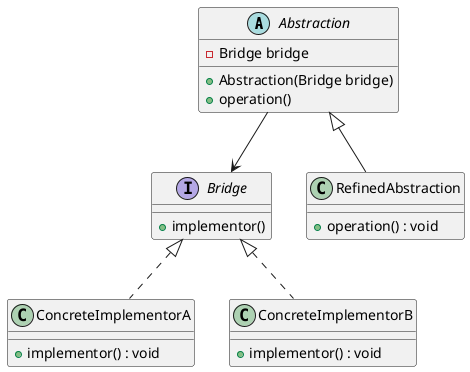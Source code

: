 @startuml


abstract class Abstraction {
    -Bridge bridge
    +Abstraction(Bridge bridge)
    +operation()
}


interface Bridge {
    +implementor()
}


class ConcreteImplementorA implements Bridge {
    +implementor() : void
}


class ConcreteImplementorB implements Bridge {
    +implementor() : void
}


class RefinedAbstraction extends Abstraction {
    +operation() : void
}



Abstraction --> Bridge

@enduml
